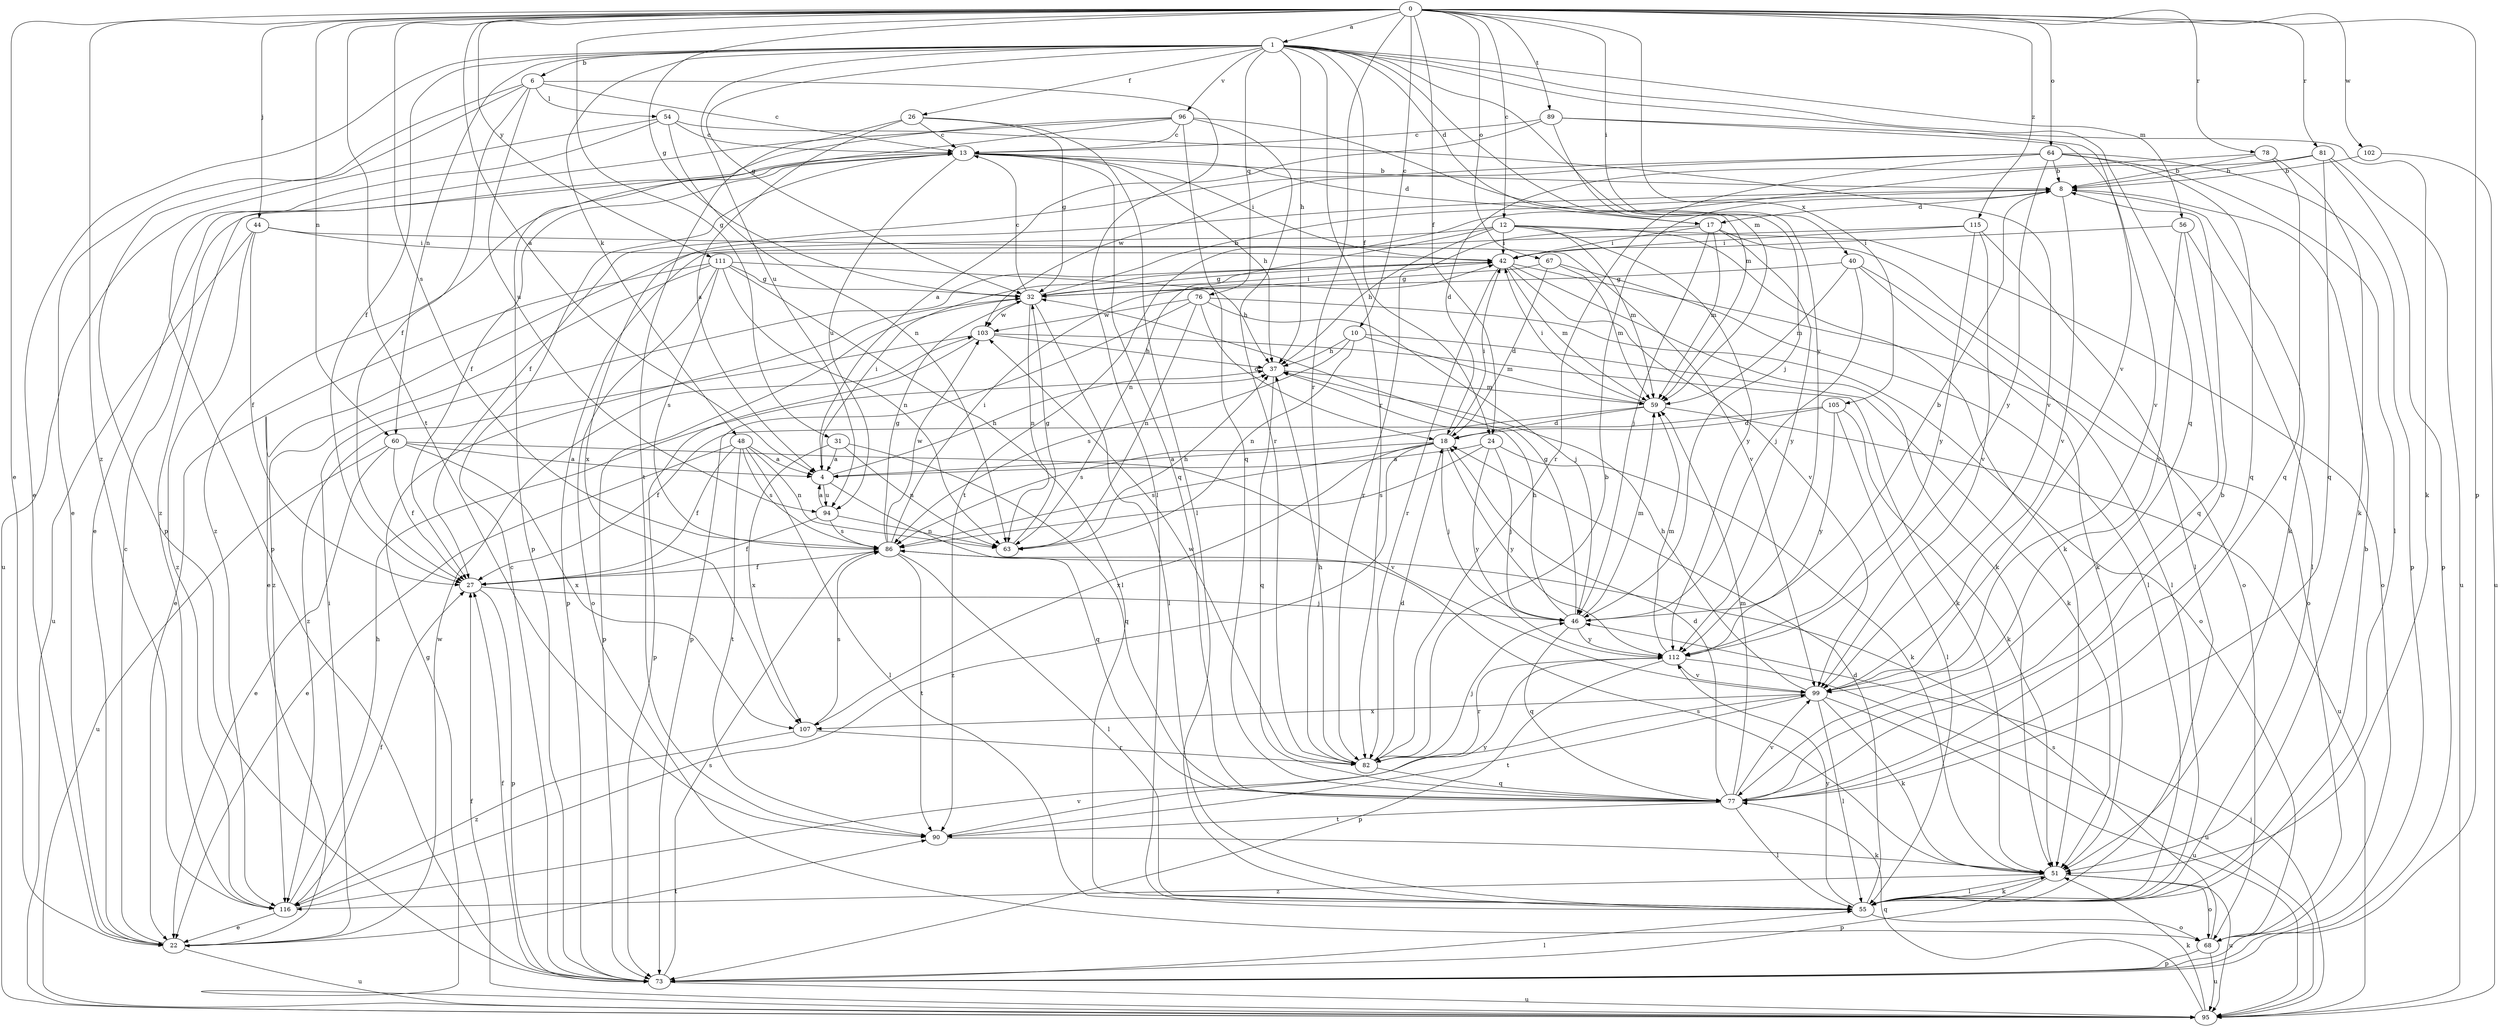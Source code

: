 strict digraph  {
0;
1;
4;
6;
8;
10;
12;
13;
17;
18;
22;
24;
26;
27;
31;
32;
37;
40;
42;
44;
46;
48;
51;
54;
55;
56;
59;
60;
63;
64;
67;
68;
73;
76;
77;
78;
81;
82;
86;
89;
90;
94;
95;
96;
99;
102;
103;
105;
107;
111;
112;
115;
116;
0 -> 1  [label=a];
0 -> 4  [label=a];
0 -> 10  [label=c];
0 -> 12  [label=c];
0 -> 22  [label=e];
0 -> 24  [label=f];
0 -> 31  [label=g];
0 -> 32  [label=g];
0 -> 40  [label=i];
0 -> 44  [label=j];
0 -> 60  [label=n];
0 -> 64  [label=o];
0 -> 67  [label=o];
0 -> 73  [label=p];
0 -> 78  [label=r];
0 -> 81  [label=r];
0 -> 82  [label=r];
0 -> 86  [label=s];
0 -> 89  [label=t];
0 -> 90  [label=t];
0 -> 102  [label=w];
0 -> 105  [label=x];
0 -> 111  [label=y];
0 -> 115  [label=z];
0 -> 116  [label=z];
1 -> 6  [label=b];
1 -> 17  [label=d];
1 -> 22  [label=e];
1 -> 24  [label=f];
1 -> 26  [label=f];
1 -> 27  [label=f];
1 -> 32  [label=g];
1 -> 37  [label=h];
1 -> 48  [label=k];
1 -> 56  [label=m];
1 -> 59  [label=m];
1 -> 60  [label=n];
1 -> 76  [label=q];
1 -> 77  [label=q];
1 -> 82  [label=r];
1 -> 94  [label=u];
1 -> 96  [label=v];
1 -> 99  [label=v];
1 -> 112  [label=y];
4 -> 37  [label=h];
4 -> 42  [label=i];
4 -> 77  [label=q];
4 -> 94  [label=u];
6 -> 13  [label=c];
6 -> 22  [label=e];
6 -> 27  [label=f];
6 -> 54  [label=l];
6 -> 55  [label=l];
6 -> 73  [label=p];
6 -> 94  [label=u];
8 -> 17  [label=d];
8 -> 51  [label=k];
8 -> 99  [label=v];
8 -> 107  [label=x];
10 -> 37  [label=h];
10 -> 51  [label=k];
10 -> 59  [label=m];
10 -> 63  [label=n];
10 -> 86  [label=s];
12 -> 22  [label=e];
12 -> 37  [label=h];
12 -> 42  [label=i];
12 -> 51  [label=k];
12 -> 59  [label=m];
12 -> 63  [label=n];
12 -> 68  [label=o];
12 -> 112  [label=y];
13 -> 8  [label=b];
13 -> 17  [label=d];
13 -> 27  [label=f];
13 -> 37  [label=h];
13 -> 42  [label=i];
13 -> 77  [label=q];
13 -> 94  [label=u];
13 -> 116  [label=z];
17 -> 42  [label=i];
17 -> 46  [label=j];
17 -> 59  [label=m];
17 -> 68  [label=o];
17 -> 82  [label=r];
17 -> 112  [label=y];
18 -> 4  [label=a];
18 -> 42  [label=i];
18 -> 46  [label=j];
18 -> 86  [label=s];
18 -> 107  [label=x];
18 -> 112  [label=y];
18 -> 116  [label=z];
22 -> 13  [label=c];
22 -> 42  [label=i];
22 -> 90  [label=t];
22 -> 95  [label=u];
22 -> 103  [label=w];
24 -> 4  [label=a];
24 -> 46  [label=j];
24 -> 51  [label=k];
24 -> 86  [label=s];
24 -> 112  [label=y];
26 -> 4  [label=a];
26 -> 13  [label=c];
26 -> 32  [label=g];
26 -> 55  [label=l];
26 -> 90  [label=t];
27 -> 46  [label=j];
27 -> 73  [label=p];
31 -> 4  [label=a];
31 -> 63  [label=n];
31 -> 77  [label=q];
31 -> 107  [label=x];
32 -> 8  [label=b];
32 -> 13  [label=c];
32 -> 42  [label=i];
32 -> 55  [label=l];
32 -> 63  [label=n];
32 -> 73  [label=p];
32 -> 103  [label=w];
37 -> 59  [label=m];
37 -> 77  [label=q];
40 -> 32  [label=g];
40 -> 46  [label=j];
40 -> 51  [label=k];
40 -> 55  [label=l];
40 -> 59  [label=m];
42 -> 32  [label=g];
42 -> 51  [label=k];
42 -> 59  [label=m];
42 -> 68  [label=o];
42 -> 82  [label=r];
42 -> 99  [label=v];
44 -> 27  [label=f];
44 -> 42  [label=i];
44 -> 95  [label=u];
44 -> 99  [label=v];
44 -> 116  [label=z];
46 -> 8  [label=b];
46 -> 32  [label=g];
46 -> 37  [label=h];
46 -> 59  [label=m];
46 -> 77  [label=q];
46 -> 112  [label=y];
48 -> 4  [label=a];
48 -> 22  [label=e];
48 -> 27  [label=f];
48 -> 55  [label=l];
48 -> 63  [label=n];
48 -> 86  [label=s];
48 -> 90  [label=t];
51 -> 55  [label=l];
51 -> 68  [label=o];
51 -> 73  [label=p];
51 -> 86  [label=s];
51 -> 95  [label=u];
51 -> 116  [label=z];
54 -> 13  [label=c];
54 -> 63  [label=n];
54 -> 73  [label=p];
54 -> 95  [label=u];
54 -> 99  [label=v];
55 -> 8  [label=b];
55 -> 18  [label=d];
55 -> 51  [label=k];
55 -> 68  [label=o];
55 -> 112  [label=y];
56 -> 42  [label=i];
56 -> 55  [label=l];
56 -> 77  [label=q];
56 -> 99  [label=v];
59 -> 18  [label=d];
59 -> 42  [label=i];
59 -> 86  [label=s];
59 -> 95  [label=u];
60 -> 4  [label=a];
60 -> 22  [label=e];
60 -> 27  [label=f];
60 -> 95  [label=u];
60 -> 99  [label=v];
60 -> 107  [label=x];
63 -> 32  [label=g];
63 -> 37  [label=h];
64 -> 8  [label=b];
64 -> 27  [label=f];
64 -> 55  [label=l];
64 -> 73  [label=p];
64 -> 77  [label=q];
64 -> 82  [label=r];
64 -> 103  [label=w];
64 -> 112  [label=y];
67 -> 18  [label=d];
67 -> 32  [label=g];
67 -> 55  [label=l];
67 -> 59  [label=m];
68 -> 73  [label=p];
68 -> 86  [label=s];
68 -> 95  [label=u];
73 -> 13  [label=c];
73 -> 27  [label=f];
73 -> 55  [label=l];
73 -> 86  [label=s];
73 -> 95  [label=u];
76 -> 18  [label=d];
76 -> 46  [label=j];
76 -> 63  [label=n];
76 -> 68  [label=o];
76 -> 73  [label=p];
76 -> 103  [label=w];
77 -> 8  [label=b];
77 -> 18  [label=d];
77 -> 55  [label=l];
77 -> 59  [label=m];
77 -> 90  [label=t];
77 -> 99  [label=v];
78 -> 8  [label=b];
78 -> 18  [label=d];
78 -> 51  [label=k];
78 -> 77  [label=q];
81 -> 8  [label=b];
81 -> 73  [label=p];
81 -> 77  [label=q];
81 -> 90  [label=t];
81 -> 95  [label=u];
82 -> 8  [label=b];
82 -> 18  [label=d];
82 -> 37  [label=h];
82 -> 46  [label=j];
82 -> 77  [label=q];
82 -> 103  [label=w];
86 -> 27  [label=f];
86 -> 32  [label=g];
86 -> 42  [label=i];
86 -> 55  [label=l];
86 -> 90  [label=t];
86 -> 103  [label=w];
89 -> 4  [label=a];
89 -> 13  [label=c];
89 -> 46  [label=j];
89 -> 51  [label=k];
89 -> 99  [label=v];
90 -> 51  [label=k];
90 -> 112  [label=y];
94 -> 4  [label=a];
94 -> 27  [label=f];
94 -> 63  [label=n];
94 -> 86  [label=s];
95 -> 27  [label=f];
95 -> 32  [label=g];
95 -> 46  [label=j];
95 -> 51  [label=k];
95 -> 77  [label=q];
96 -> 13  [label=c];
96 -> 22  [label=e];
96 -> 59  [label=m];
96 -> 73  [label=p];
96 -> 77  [label=q];
96 -> 82  [label=r];
96 -> 116  [label=z];
99 -> 37  [label=h];
99 -> 51  [label=k];
99 -> 55  [label=l];
99 -> 90  [label=t];
99 -> 95  [label=u];
99 -> 107  [label=x];
102 -> 8  [label=b];
102 -> 95  [label=u];
103 -> 37  [label=h];
103 -> 51  [label=k];
103 -> 73  [label=p];
103 -> 116  [label=z];
105 -> 18  [label=d];
105 -> 27  [label=f];
105 -> 51  [label=k];
105 -> 55  [label=l];
105 -> 112  [label=y];
107 -> 82  [label=r];
107 -> 86  [label=s];
107 -> 116  [label=z];
111 -> 22  [label=e];
111 -> 32  [label=g];
111 -> 37  [label=h];
111 -> 55  [label=l];
111 -> 63  [label=n];
111 -> 68  [label=o];
111 -> 86  [label=s];
111 -> 116  [label=z];
112 -> 59  [label=m];
112 -> 73  [label=p];
112 -> 82  [label=r];
112 -> 95  [label=u];
112 -> 99  [label=v];
115 -> 42  [label=i];
115 -> 55  [label=l];
115 -> 73  [label=p];
115 -> 99  [label=v];
115 -> 112  [label=y];
116 -> 22  [label=e];
116 -> 27  [label=f];
116 -> 37  [label=h];
116 -> 99  [label=v];
}
